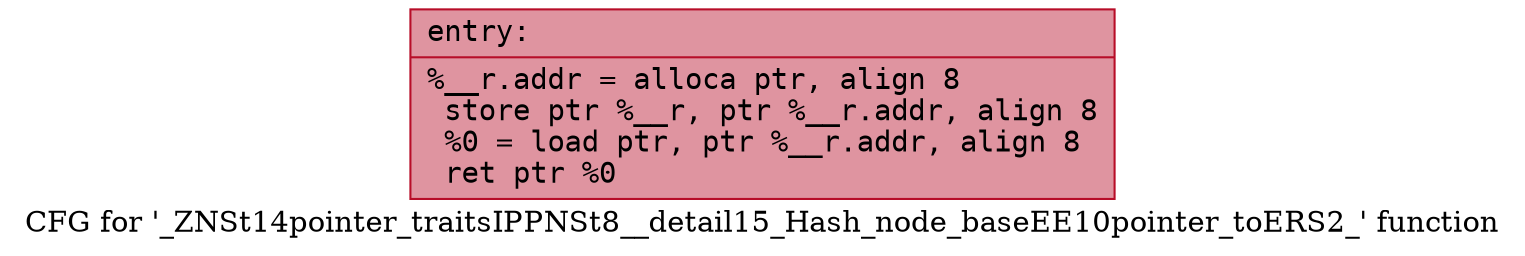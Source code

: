 digraph "CFG for '_ZNSt14pointer_traitsIPPNSt8__detail15_Hash_node_baseEE10pointer_toERS2_' function" {
	label="CFG for '_ZNSt14pointer_traitsIPPNSt8__detail15_Hash_node_baseEE10pointer_toERS2_' function";

	Node0x556bfe998410 [shape=record,color="#b70d28ff", style=filled, fillcolor="#b70d2870" fontname="Courier",label="{entry:\l|  %__r.addr = alloca ptr, align 8\l  store ptr %__r, ptr %__r.addr, align 8\l  %0 = load ptr, ptr %__r.addr, align 8\l  ret ptr %0\l}"];
}
